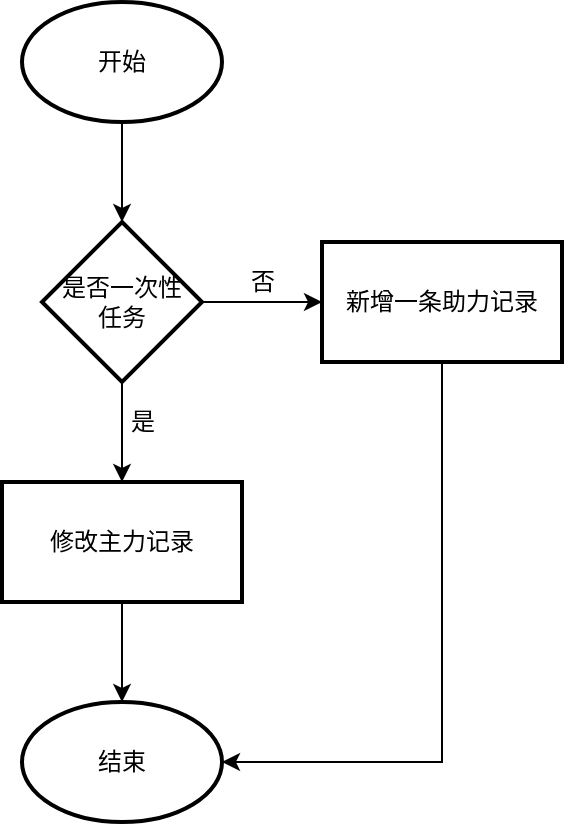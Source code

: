 <mxfile version="20.0.1" type="github">
  <diagram id="C5RBs43oDa-KdzZeNtuy" name="Page-1">
    <mxGraphModel dx="1020" dy="385" grid="1" gridSize="10" guides="1" tooltips="1" connect="1" arrows="1" fold="1" page="1" pageScale="1" pageWidth="827" pageHeight="1169" math="0" shadow="0">
      <root>
        <mxCell id="WIyWlLk6GJQsqaUBKTNV-0" />
        <mxCell id="WIyWlLk6GJQsqaUBKTNV-1" parent="WIyWlLk6GJQsqaUBKTNV-0" />
        <mxCell id="0A0YifST2w1FJA-s9_fE-4" value="" style="edgeStyle=orthogonalEdgeStyle;rounded=0;orthogonalLoop=1;jettySize=auto;html=1;" edge="1" parent="WIyWlLk6GJQsqaUBKTNV-1" source="0A0YifST2w1FJA-s9_fE-0" target="0A0YifST2w1FJA-s9_fE-3">
          <mxGeometry relative="1" as="geometry" />
        </mxCell>
        <mxCell id="0A0YifST2w1FJA-s9_fE-0" value="开始" style="strokeWidth=2;html=1;shape=mxgraph.flowchart.start_1;whiteSpace=wrap;" vertex="1" parent="WIyWlLk6GJQsqaUBKTNV-1">
          <mxGeometry x="190" y="270" width="100" height="60" as="geometry" />
        </mxCell>
        <mxCell id="0A0YifST2w1FJA-s9_fE-6" value="" style="edgeStyle=orthogonalEdgeStyle;rounded=0;orthogonalLoop=1;jettySize=auto;html=1;" edge="1" parent="WIyWlLk6GJQsqaUBKTNV-1" source="0A0YifST2w1FJA-s9_fE-3" target="0A0YifST2w1FJA-s9_fE-5">
          <mxGeometry relative="1" as="geometry" />
        </mxCell>
        <mxCell id="0A0YifST2w1FJA-s9_fE-8" value="" style="edgeStyle=orthogonalEdgeStyle;rounded=0;orthogonalLoop=1;jettySize=auto;html=1;" edge="1" parent="WIyWlLk6GJQsqaUBKTNV-1" source="0A0YifST2w1FJA-s9_fE-3" target="0A0YifST2w1FJA-s9_fE-7">
          <mxGeometry relative="1" as="geometry" />
        </mxCell>
        <mxCell id="0A0YifST2w1FJA-s9_fE-3" value="是否一次性&lt;br&gt;任务" style="rhombus;whiteSpace=wrap;html=1;strokeWidth=2;" vertex="1" parent="WIyWlLk6GJQsqaUBKTNV-1">
          <mxGeometry x="200" y="380" width="80" height="80" as="geometry" />
        </mxCell>
        <mxCell id="0A0YifST2w1FJA-s9_fE-10" value="" style="edgeStyle=orthogonalEdgeStyle;rounded=0;orthogonalLoop=1;jettySize=auto;html=1;" edge="1" parent="WIyWlLk6GJQsqaUBKTNV-1" source="0A0YifST2w1FJA-s9_fE-5">
          <mxGeometry relative="1" as="geometry">
            <mxPoint x="240" y="620" as="targetPoint" />
          </mxGeometry>
        </mxCell>
        <mxCell id="0A0YifST2w1FJA-s9_fE-5" value="修改主力记录" style="whiteSpace=wrap;html=1;strokeWidth=2;" vertex="1" parent="WIyWlLk6GJQsqaUBKTNV-1">
          <mxGeometry x="180" y="510" width="120" height="60" as="geometry" />
        </mxCell>
        <mxCell id="0A0YifST2w1FJA-s9_fE-14" style="edgeStyle=orthogonalEdgeStyle;rounded=0;orthogonalLoop=1;jettySize=auto;html=1;entryX=1;entryY=0.5;entryDx=0;entryDy=0;entryPerimeter=0;" edge="1" parent="WIyWlLk6GJQsqaUBKTNV-1" source="0A0YifST2w1FJA-s9_fE-7" target="0A0YifST2w1FJA-s9_fE-11">
          <mxGeometry relative="1" as="geometry">
            <Array as="points">
              <mxPoint x="400" y="650" />
            </Array>
          </mxGeometry>
        </mxCell>
        <mxCell id="0A0YifST2w1FJA-s9_fE-7" value="新增一条助力记录" style="whiteSpace=wrap;html=1;strokeWidth=2;" vertex="1" parent="WIyWlLk6GJQsqaUBKTNV-1">
          <mxGeometry x="340" y="390" width="120" height="60" as="geometry" />
        </mxCell>
        <mxCell id="0A0YifST2w1FJA-s9_fE-11" value="结束" style="strokeWidth=2;html=1;shape=mxgraph.flowchart.start_1;whiteSpace=wrap;" vertex="1" parent="WIyWlLk6GJQsqaUBKTNV-1">
          <mxGeometry x="190" y="620" width="100" height="60" as="geometry" />
        </mxCell>
        <mxCell id="0A0YifST2w1FJA-s9_fE-12" value="否" style="text;html=1;align=center;verticalAlign=middle;resizable=0;points=[];autosize=1;strokeColor=none;fillColor=none;" vertex="1" parent="WIyWlLk6GJQsqaUBKTNV-1">
          <mxGeometry x="295" y="400" width="30" height="20" as="geometry" />
        </mxCell>
        <mxCell id="0A0YifST2w1FJA-s9_fE-13" value="是" style="text;html=1;align=center;verticalAlign=middle;resizable=0;points=[];autosize=1;strokeColor=none;fillColor=none;" vertex="1" parent="WIyWlLk6GJQsqaUBKTNV-1">
          <mxGeometry x="235" y="470" width="30" height="20" as="geometry" />
        </mxCell>
      </root>
    </mxGraphModel>
  </diagram>
</mxfile>
